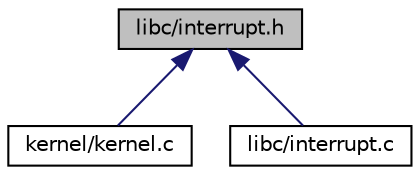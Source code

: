 digraph "libc/interrupt.h"
{
  edge [fontname="Helvetica",fontsize="10",labelfontname="Helvetica",labelfontsize="10"];
  node [fontname="Helvetica",fontsize="10",shape=record];
  Node2 [label="libc/interrupt.h",height=0.2,width=0.4,color="black", fillcolor="grey75", style="filled", fontcolor="black"];
  Node2 -> Node3 [dir="back",color="midnightblue",fontsize="10",style="solid"];
  Node3 [label="kernel/kernel.c",height=0.2,width=0.4,color="black", fillcolor="white", style="filled",URL="$a00011.html"];
  Node2 -> Node4 [dir="back",color="midnightblue",fontsize="10",style="solid"];
  Node4 [label="libc/interrupt.c",height=0.2,width=0.4,color="black", fillcolor="white", style="filled",URL="$a00014.html"];
}
